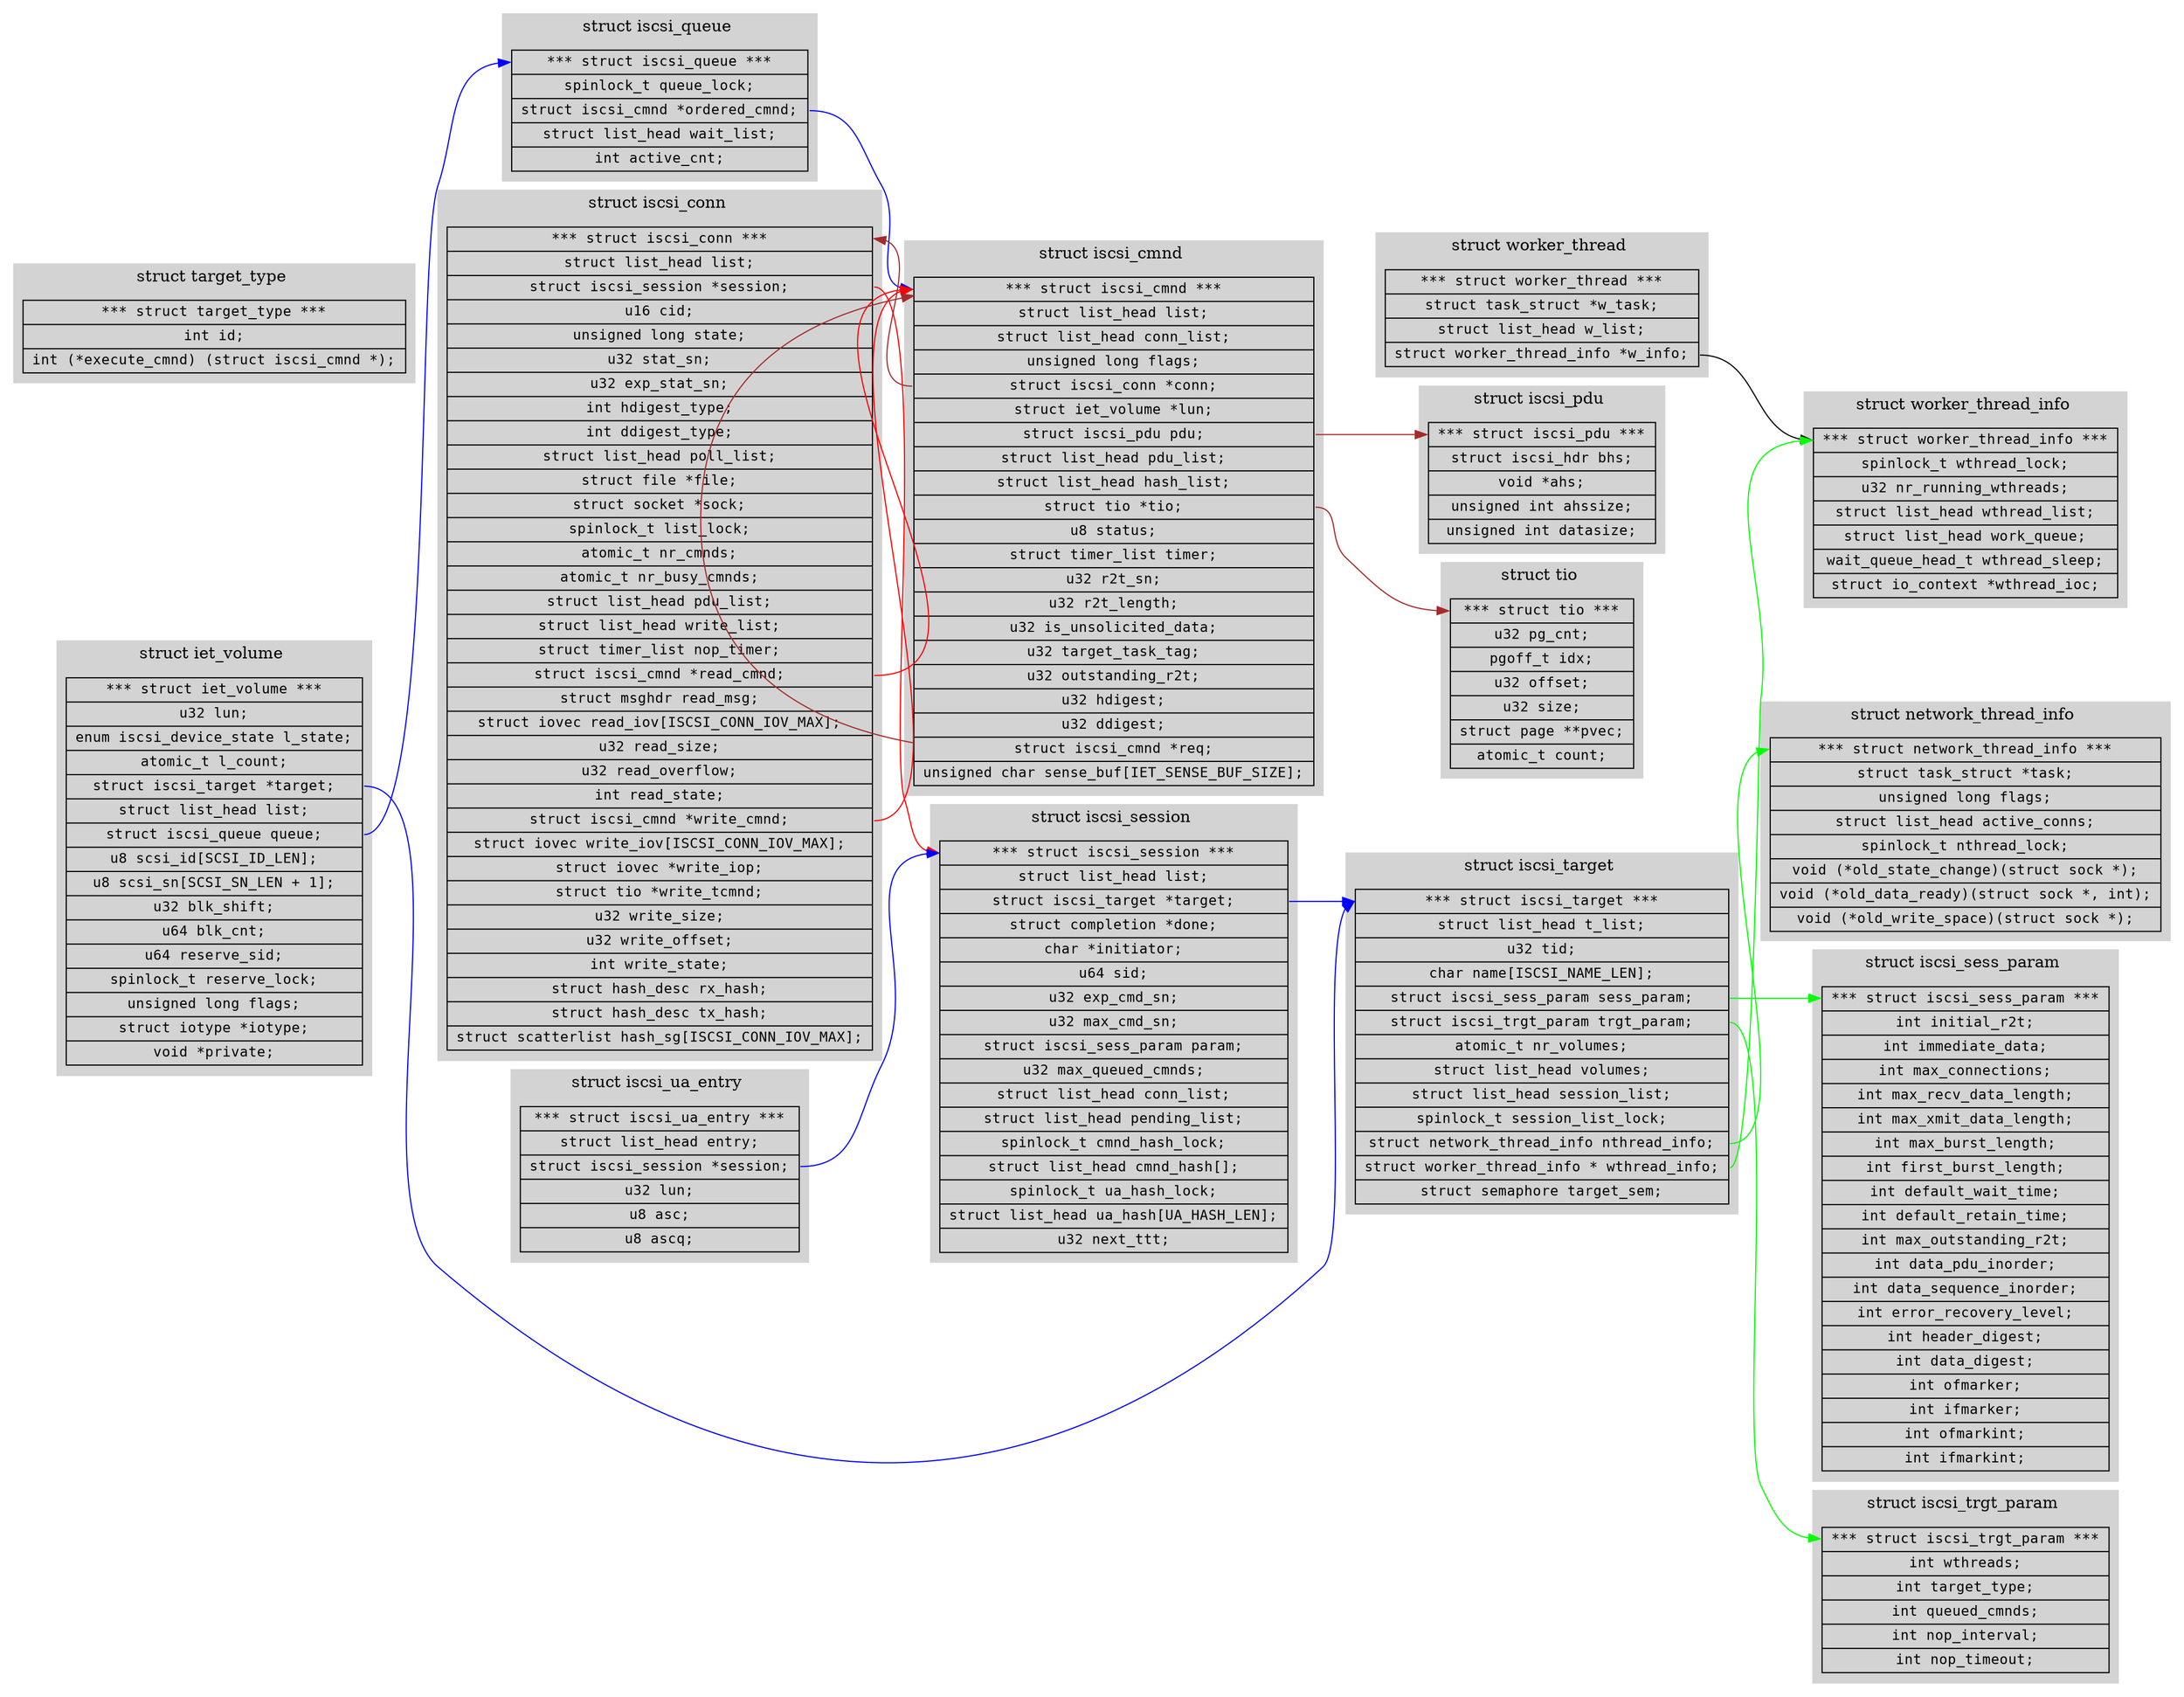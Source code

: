 /* Module kernel of ISCSI Enterprise Target Digraph 
 * Create by Dennis 
 * 2014-07-27
 */

digraph KERNEL {
    node [shape=record fontsize=12 fontname=Courier style=filled];
    edge[color=blue]; rankdir=LR;

subgraph cluster_iscsi_sess_param {
    node [shape=record fontsize=12 fontname=Courier style=filled];
    color = lightgray; style=filled; label = "struct iscsi_sess_param "; edge[color="#2e3436"];
	node_iscsi_sess_param [shape=record label="<f0>*** struct iscsi_sess_param  ***|\
<f1>int initial_r2t;\n|\
<f2>int immediate_data;\n|\
<f3>int max_connections;\n|\
<f4>int max_recv_data_length;\n|\
<f5>int max_xmit_data_length;\n|\
<f6>int max_burst_length;\n|\
<f7>int first_burst_length;\n|\
<f8>int default_wait_time;\n|\
<f9>int default_retain_time;\n|\
<f10>int max_outstanding_r2t;\n|\
<f11>int data_pdu_inorder;\n|\
<f12>int data_sequence_inorder;\n|\
<f13>int error_recovery_level;\n|\
<f14>int header_digest;\n|\
<f15>int data_digest;\n|\
<f16>int ofmarker;\n|\
<f17>int ifmarker;\n|\
<f18>int ofmarkint;\n|\
<f19>int ifmarkint;\n\
"];
}

subgraph cluster_iscsi_trgt_param {
    node [shape=record fontsize=12 fontname=Courier style=filled];
    color = lightgray; style=filled; label = "struct iscsi_trgt_param "; edge[color="#2e3436"];
	node_iscsi_trgt_param [shape=record label="<f0>*** struct iscsi_trgt_param  ***|\
<f1>int wthreads;\n|\
<f2>int target_type;\n|\
<f3>int queued_cmnds;\n|\
<f4>int nop_interval;\n|\
<f5>int nop_timeout;\n\
"];
}

subgraph cluster_tio {
    node [shape=record fontsize=12 fontname=Courier style=filled];
    color = lightgray; style=filled; label = "struct tio "; edge[color="#2e3436"];
	node_tio [shape=record label="<f0>*** struct tio  ***|\
<f1>u32 pg_cnt;\n|\
<f2>pgoff_t idx;\n|\
<f3>u32 offset;\n|\
<f4>u32 size;\n|\
<f5>struct page **pvec;\n|\
<f6>atomic_t count;\n\
"];
}

subgraph cluster_network_thread_info {
    node [shape=record fontsize=12 fontname=Courier style=filled];
    color = lightgray; style=filled; label = "struct network_thread_info "; edge[color="#2e3436"];
	node_network_thread_info [shape=record label="<f0>*** struct network_thread_info  ***|\
<f1>struct task_struct *task;\n|\
<f2>unsigned long flags;\n|\
<f3>struct list_head active_conns;\n|\
<f4>spinlock_t nthread_lock;\n|\
<f5>void (*old_state_change)(struct sock *);\n|\
<f6>void (*old_data_ready)(struct sock *, int);\n|\
<f7>void (*old_write_space)(struct sock *);\n\
"];
}

subgraph cluster_worker_thread {
    node [shape=record fontsize=12 fontname=Courier style=filled];
    color = lightgray; style=filled; label = "struct worker_thread "; edge[color="#2e3436"];
	node_worker_thread [shape=record label="<f0>*** struct worker_thread  ***|\
<f1>struct task_struct *w_task;\n|\
<f2>struct list_head w_list;\n|\
<f3>struct worker_thread_info *w_info;\n\
"];
}

subgraph cluster_worker_thread_info {
    node [shape=record fontsize=12 fontname=Courier style=filled];
    color = lightgray; style=filled; label = "struct worker_thread_info "; edge[color="#2e3436"];
	node_worker_thread_info [shape=record label="<f0>*** struct worker_thread_info  ***|\
<f1>spinlock_t wthread_lock;\n|\
<f2>u32 nr_running_wthreads;\n|\
<f3>struct list_head wthread_list;\n|\
<f4>struct list_head work_queue;\n|\
<f5>wait_queue_head_t wthread_sleep;\n|\
<f6>struct io_context *wthread_ioc;\n\
"];
}

subgraph cluster_target_type {
    node [shape=record fontsize=12 fontname=Courier style=filled];
    color = lightgray; style=filled; label = "struct target_type "; edge[color="#2e3436"];
	node_target_type [shape=record label="<f0>*** struct target_type  ***|\
<f1>int id;\n|\
<f2>int (*execute_cmnd) (struct iscsi_cmnd *);\n\
"];
}

subgraph cluster_iscsi_target {
    node [shape=record fontsize=12 fontname=Courier style=filled];
    color = lightgray; style=filled; label = "struct iscsi_target "; edge[color="#2e3436"];
	node_iscsi_target [shape=record label="<f0>*** struct iscsi_target  ***|\
<f1>struct list_head t_list;\n|\
<f2>u32 tid;\n|\
<f3>char name[ISCSI_NAME_LEN];\n|\
<f4>struct iscsi_sess_param sess_param;\n|\
<f5>struct iscsi_trgt_param trgt_param;\n|\
<f6>atomic_t nr_volumes;\n|\
<f7>struct list_head volumes;\n|\
<f8>struct list_head session_list;\n|\
<f9>spinlock_t session_list_lock;\n|\
<f10>struct network_thread_info nthread_info;\n|\
<f11>struct worker_thread_info * wthread_info;\n|\
<f12>struct semaphore target_sem;\n\
"];
}

subgraph cluster_iscsi_queue {
    node [shape=record fontsize=12 fontname=Courier style=filled];
    color = lightgray; style=filled; label = "struct iscsi_queue "; edge[color="#2e3436"];
	node_iscsi_queue [shape=record label="<f0>*** struct iscsi_queue  ***|\
<f1>spinlock_t queue_lock;\n|\
<f2>struct iscsi_cmnd *ordered_cmnd;\n|\
<f3>struct list_head wait_list;\n|\
<f4>int active_cnt;\n\
"];
}

subgraph cluster_iet_volume {
    node [shape=record fontsize=12 fontname=Courier style=filled];
    color = lightgray; style=filled; label = "struct iet_volume "; edge[color="#2e3436"];
	node_iet_volume [shape=record label="<f0>*** struct iet_volume  ***|\
<f1>u32 lun;\n|\
<f2>enum iscsi_device_state l_state;\n|\
<f3>atomic_t l_count;\n|\
<f4>struct iscsi_target *target;\n|\
<f5>struct list_head list;\n|\
<f6>struct iscsi_queue queue;\n|\
<f7>u8 scsi_id[SCSI_ID_LEN];\n|\
<f8>u8 scsi_sn[SCSI_SN_LEN + 1];\n|\
<f9>u32 blk_shift;\n|\
<f10>u64 blk_cnt;\n|\
<f11>u64 reserve_sid;\n|\
<f12>spinlock_t reserve_lock;\n|\
<f13>unsigned long flags;\n|\
<f14>struct iotype *iotype;\n|\
<f15>void *private;\n\
"];
}

subgraph cluster_iscsi_session {
    node [shape=record fontsize=12 fontname=Courier style=filled];
    color = lightgray; style=filled; label = "struct iscsi_session "; edge[color="#2e3436"];
	node_iscsi_session [shape=record label="<f0>*** struct iscsi_session  ***|\
<f1>struct list_head list;\n|\
<f2>struct iscsi_target *target;\n|\
<f3>struct completion *done;\n|\
<f4>char *initiator;\n|\
<f5>u64 sid;\n|\
<f6>u32 exp_cmd_sn;\n|\
<f7>u32 max_cmd_sn;\n|\
<f8>struct iscsi_sess_param param;\n|\
<f9>u32 max_queued_cmnds;\n|\
<f10>struct list_head conn_list;\n|\
<f11>struct list_head pending_list;\n|\
<f12>spinlock_t cmnd_hash_lock;\n|\
<f13>struct list_head cmnd_hash[];\n|\
<f14>spinlock_t ua_hash_lock;\n|\
<f15>struct list_head ua_hash[UA_HASH_LEN];\n|\
<f16>u32 next_ttt;\n\
"];
}

subgraph cluster_iscsi_conn {
    node [shape=record fontsize=12 fontname=Courier style=filled];
    color = lightgray; style=filled; label = "struct iscsi_conn "; edge[color="#2e3436"];
	node_iscsi_conn [shape=record label="<f0>*** struct iscsi_conn  ***|\
<f1>struct list_head list;\n|\
<f2>struct iscsi_session *session;\n|\
<f3>u16 cid;\n|\
<f4>unsigned long state;\n|\
<f5>u32 stat_sn;\n|\
<f6>u32 exp_stat_sn;\n|\
<f7>int hdigest_type;\n|\
<f8>int ddigest_type;\n|\
<f9>struct list_head poll_list;\n|\
<f10>struct file *file;\n|\
<f11>struct socket *sock;\n|\
<f12>spinlock_t list_lock;\n|\
<f13>atomic_t nr_cmnds;\n|\
<f14>atomic_t nr_busy_cmnds;\n|\
<f15>struct list_head pdu_list;\n|\
<f16>struct list_head write_list;\n|\
<f17>struct timer_list nop_timer;\n|\
<f18>struct iscsi_cmnd *read_cmnd;\n|\
<f19>struct msghdr read_msg;\n|\
<f20>struct iovec read_iov[ISCSI_CONN_IOV_MAX];\n|\
<f21>u32 read_size;\n|\
<f22>u32 read_overflow;\n|\
<f23>int read_state;\n|\
<f24>struct iscsi_cmnd *write_cmnd;\n|\
<f25>struct iovec write_iov[ISCSI_CONN_IOV_MAX];\n|\
<f26>struct iovec *write_iop;\n|\
<f27>struct tio *write_tcmnd;\n|\
<f28>u32 write_size;\n|\
<f29>u32 write_offset;\n|\
<f30>int write_state;\n|\
<f31>struct hash_desc rx_hash;\n|\
<f32>struct hash_desc tx_hash;\n|\
<f33>struct scatterlist hash_sg[ISCSI_CONN_IOV_MAX];\n\
"];
}

subgraph cluster_iscsi_pdu {
    node [shape=record fontsize=12 fontname=Courier style=filled];
    color = lightgray; style=filled; label = "struct iscsi_pdu "; edge[color="#2e3436"];
	node_iscsi_pdu [shape=record label="<f0>*** struct iscsi_pdu  ***|\
<f1>struct iscsi_hdr bhs;\n|\
<f2>void *ahs;\n|\
<f3>unsigned int ahssize;\n|\
<f4>unsigned int datasize;\n\
"];
}

subgraph cluster_iscsi_cmnd {
    node [shape=record fontsize=12 fontname=Courier style=filled];
    color = lightgray; style=filled; label = "struct iscsi_cmnd "; edge[color="#2e3436"];
	node_iscsi_cmnd [shape=record label="<f0>*** struct iscsi_cmnd  ***|\
<f1>struct list_head list;\n|\
<f2>struct list_head conn_list;\n|\
<f3>unsigned long flags;\n|\
<f4>struct iscsi_conn *conn;\n|\
<f5>struct iet_volume *lun;\n|\
<f6>struct iscsi_pdu pdu;\n|\
<f7>struct list_head pdu_list;\n|\
<f8>struct list_head hash_list;\n|\
<f9>struct tio *tio;\n|\
<f10>u8 status;\n|\
<f11>struct timer_list timer;\n|\
<f12>u32 r2t_sn;\n|\
<f13>u32 r2t_length;\n|\
<f14>u32 is_unsolicited_data;\n|\
<f15>u32 target_task_tag;\n|\
<f16>u32 outstanding_r2t;\n|\
<f17>u32 hdigest;\n|\
<f18>u32 ddigest;\n|\
<f19>struct iscsi_cmnd *req;\n|\
<f20>unsigned char sense_buf[IET_SENSE_BUF_SIZE];\n\
"];
}

subgraph cluster_iscsi_ua_entry {
    node [shape=record fontsize=12 fontname=Courier style=filled];
    color = lightgray; style=filled; label = "struct iscsi_ua_entry "; edge[color="#2e3436"];
	node_iscsi_ua_entry [shape=record label="<f0>*** struct iscsi_ua_entry  ***|\
<f1>struct list_head entry;\n|\
<f2>struct iscsi_session *session;\n|\
<f3>u32 lun;\n|\
<f4>u8 asc;\n|\
<f5>u8 ascq;\n\
"];
}

/* Relation */
node_iscsi_target:f4 -> node_iscsi_sess_param:f0[color=green];
node_iscsi_target:f5 -> node_iscsi_trgt_param:f0[color=green];
node_iscsi_target:f10 -> node_network_thread_info:f0[color=green];
node_iscsi_target:f11 -> node_worker_thread_info:f0[color=green];

node_worker_thread:f3 -> node_worker_thread_info:f0[color=black];

node_iet_volume:f4 -> node_iscsi_target:f0[color=blue];
node_iet_volume:f6 -> node_iscsi_queue:f0[color=blue];

node_iscsi_conn:f2 -> node_iscsi_session:f0[color=red];
node_iscsi_conn:f18 -> node_iscsi_cmnd:f0[color=red];
node_iscsi_conn:f24 -> node_iscsi_cmnd:f0[color=red];

node_iscsi_cmnd:f4 -> node_iscsi_conn:f0[color=brown];
node_iscsi_cmnd:f19 -> node_iscsi_cmnd:f0[color=brown];
node_iscsi_cmnd:f6 -> node_iscsi_pdu:f0[color=brown];
node_iscsi_cmnd:f9 -> node_tio:f0[color=brown];

node_iscsi_queue:f2 -> node_iscsi_cmnd:f0;
node_iscsi_session:f2 -> node_iscsi_target:f0;
node_iscsi_ua_entry:f2 -> node_iscsi_session:f0;

}
